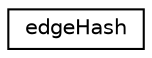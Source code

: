 digraph "Graphical Class Hierarchy"
{
 // LATEX_PDF_SIZE
  edge [fontname="Helvetica",fontsize="10",labelfontname="Helvetica",labelfontsize="10"];
  node [fontname="Helvetica",fontsize="10",shape=record];
  rankdir="LR";
  Node0 [label="edgeHash",height=0.2,width=0.4,color="black", fillcolor="white", style="filled",URL="$structedgeHash.html",tooltip="Hash for edge descriptor."];
}
